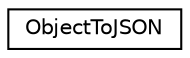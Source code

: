 digraph "Graphical Class Hierarchy"
{
 // LATEX_PDF_SIZE
  edge [fontname="Helvetica",fontsize="10",labelfontname="Helvetica",labelfontsize="10"];
  node [fontname="Helvetica",fontsize="10",shape=record];
  rankdir="LR";
  Node0 [label="ObjectToJSON",height=0.2,width=0.4,color="black", fillcolor="white", style="filled",URL="$class_object_to_j_s_o_n.html",tooltip=" "];
}
